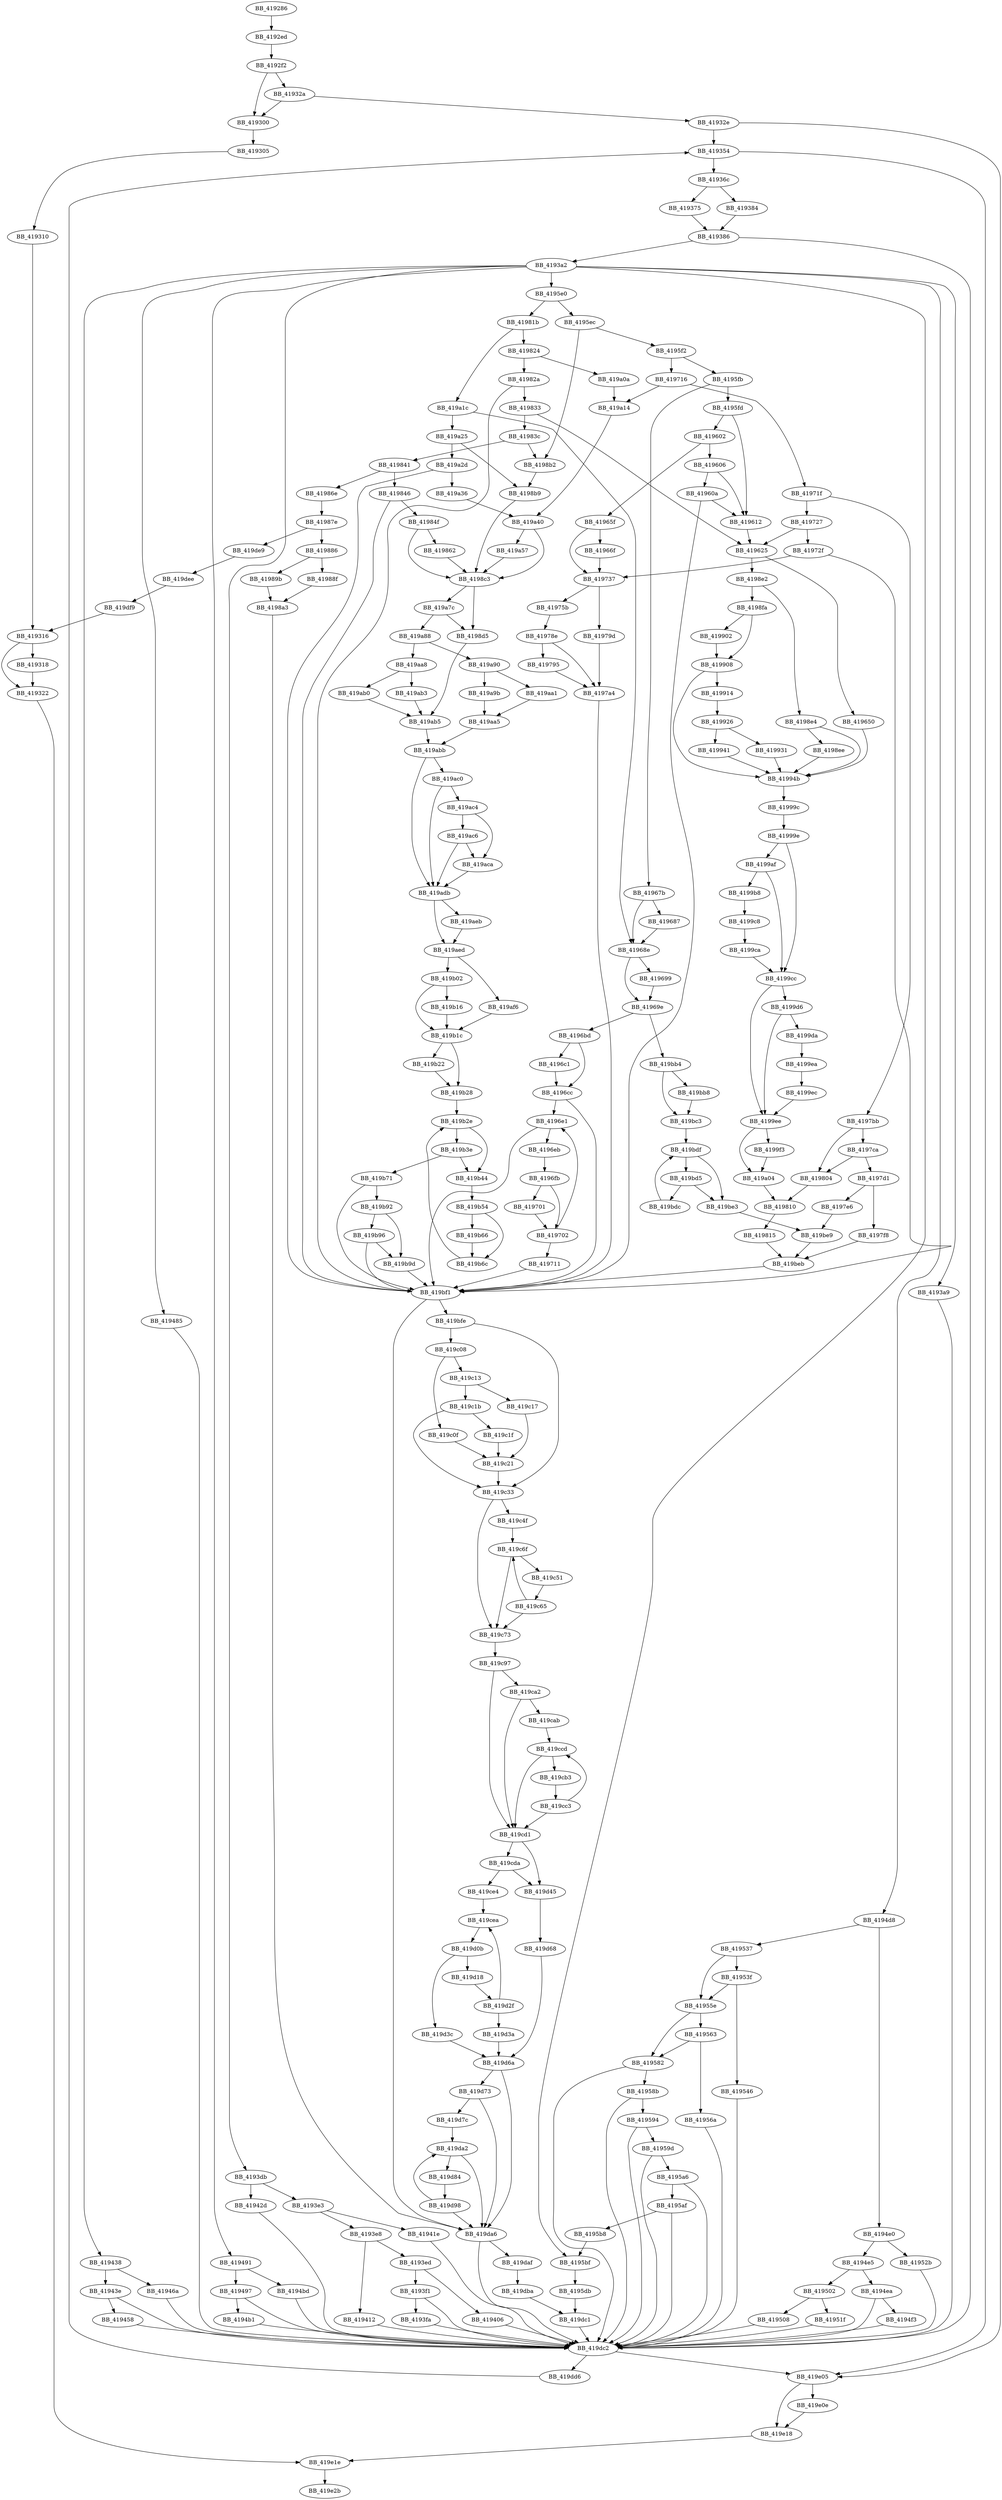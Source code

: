 DiGraph __woutput_l{
BB_419286->BB_4192ed
BB_4192ed->BB_4192f2
BB_4192f2->BB_419300
BB_4192f2->BB_41932a
BB_419300->BB_419305
BB_419305->BB_419310
BB_419310->BB_419316
BB_419316->BB_419318
BB_419316->BB_419322
BB_419318->BB_419322
BB_419322->BB_419e1e
BB_41932a->BB_419300
BB_41932a->BB_41932e
BB_41932e->BB_419354
BB_41932e->BB_419e05
BB_419354->BB_41936c
BB_419354->BB_419e05
BB_41936c->BB_419375
BB_41936c->BB_419384
BB_419375->BB_419386
BB_419384->BB_419386
BB_419386->BB_4193a2
BB_419386->BB_419dc2
BB_4193a2->BB_4193a9
BB_4193a2->BB_4193db
BB_4193a2->BB_419438
BB_4193a2->BB_419485
BB_4193a2->BB_419491
BB_4193a2->BB_4194d8
BB_4193a2->BB_4195bf
BB_4193a2->BB_4195e0
BB_4193a9->BB_419dc2
BB_4193db->BB_4193e3
BB_4193db->BB_41942d
BB_4193e3->BB_4193e8
BB_4193e3->BB_41941e
BB_4193e8->BB_4193ed
BB_4193e8->BB_419412
BB_4193ed->BB_4193f1
BB_4193ed->BB_419406
BB_4193f1->BB_4193fa
BB_4193f1->BB_419dc2
BB_4193fa->BB_419dc2
BB_419406->BB_419dc2
BB_419412->BB_419dc2
BB_41941e->BB_419dc2
BB_41942d->BB_419dc2
BB_419438->BB_41943e
BB_419438->BB_41946a
BB_41943e->BB_419458
BB_41943e->BB_419dc2
BB_419458->BB_419dc2
BB_41946a->BB_419dc2
BB_419485->BB_419dc2
BB_419491->BB_419497
BB_419491->BB_4194bd
BB_419497->BB_4194b1
BB_419497->BB_419dc2
BB_4194b1->BB_419dc2
BB_4194bd->BB_419dc2
BB_4194d8->BB_4194e0
BB_4194d8->BB_419537
BB_4194e0->BB_4194e5
BB_4194e0->BB_41952b
BB_4194e5->BB_4194ea
BB_4194e5->BB_419502
BB_4194ea->BB_4194f3
BB_4194ea->BB_419dc2
BB_4194f3->BB_419dc2
BB_419502->BB_419508
BB_419502->BB_41951f
BB_419508->BB_419dc2
BB_41951f->BB_419dc2
BB_41952b->BB_419dc2
BB_419537->BB_41953f
BB_419537->BB_41955e
BB_41953f->BB_419546
BB_41953f->BB_41955e
BB_419546->BB_419dc2
BB_41955e->BB_419563
BB_41955e->BB_419582
BB_419563->BB_41956a
BB_419563->BB_419582
BB_41956a->BB_419dc2
BB_419582->BB_41958b
BB_419582->BB_419dc2
BB_41958b->BB_419594
BB_41958b->BB_419dc2
BB_419594->BB_41959d
BB_419594->BB_419dc2
BB_41959d->BB_4195a6
BB_41959d->BB_419dc2
BB_4195a6->BB_4195af
BB_4195a6->BB_419dc2
BB_4195af->BB_4195b8
BB_4195af->BB_419dc2
BB_4195b8->BB_4195bf
BB_4195bf->BB_4195db
BB_4195db->BB_419dc1
BB_4195e0->BB_4195ec
BB_4195e0->BB_41981b
BB_4195ec->BB_4195f2
BB_4195ec->BB_4198b2
BB_4195f2->BB_4195fb
BB_4195f2->BB_419716
BB_4195fb->BB_4195fd
BB_4195fb->BB_41967b
BB_4195fd->BB_419602
BB_4195fd->BB_419612
BB_419602->BB_419606
BB_419602->BB_41965f
BB_419606->BB_41960a
BB_419606->BB_419612
BB_41960a->BB_419612
BB_41960a->BB_419bf1
BB_419612->BB_419625
BB_419625->BB_419650
BB_419625->BB_4198e2
BB_419650->BB_41994b
BB_41965f->BB_41966f
BB_41965f->BB_419737
BB_41966f->BB_419737
BB_41967b->BB_419687
BB_41967b->BB_41968e
BB_419687->BB_41968e
BB_41968e->BB_419699
BB_41968e->BB_41969e
BB_419699->BB_41969e
BB_41969e->BB_4196bd
BB_41969e->BB_419bb4
BB_4196bd->BB_4196c1
BB_4196bd->BB_4196cc
BB_4196c1->BB_4196cc
BB_4196cc->BB_4196e1
BB_4196cc->BB_419bf1
BB_4196e1->BB_4196eb
BB_4196e1->BB_419bf1
BB_4196eb->BB_4196fb
BB_4196fb->BB_419701
BB_4196fb->BB_419702
BB_419701->BB_419702
BB_419702->BB_4196e1
BB_419702->BB_419711
BB_419711->BB_419bf1
BB_419716->BB_41971f
BB_419716->BB_419a14
BB_41971f->BB_419727
BB_41971f->BB_4197bb
BB_419727->BB_419625
BB_419727->BB_41972f
BB_41972f->BB_419737
BB_41972f->BB_419bf1
BB_419737->BB_41975b
BB_419737->BB_41979d
BB_41975b->BB_41978e
BB_41978e->BB_419795
BB_41978e->BB_4197a4
BB_419795->BB_4197a4
BB_41979d->BB_4197a4
BB_4197a4->BB_419bf1
BB_4197bb->BB_4197ca
BB_4197bb->BB_419804
BB_4197ca->BB_4197d1
BB_4197ca->BB_419804
BB_4197d1->BB_4197e6
BB_4197d1->BB_4197f8
BB_4197e6->BB_419be9
BB_4197f8->BB_419beb
BB_419804->BB_419810
BB_419810->BB_419815
BB_419815->BB_419beb
BB_41981b->BB_419824
BB_41981b->BB_419a1c
BB_419824->BB_41982a
BB_419824->BB_419a0a
BB_41982a->BB_419833
BB_41982a->BB_419bf1
BB_419833->BB_419625
BB_419833->BB_41983c
BB_41983c->BB_419841
BB_41983c->BB_4198b2
BB_419841->BB_419846
BB_419841->BB_41986e
BB_419846->BB_41984f
BB_419846->BB_419bf1
BB_41984f->BB_419862
BB_41984f->BB_4198c3
BB_419862->BB_4198c3
BB_41986e->BB_41987e
BB_41987e->BB_419886
BB_41987e->BB_419de9
BB_419886->BB_41988f
BB_419886->BB_41989b
BB_41988f->BB_4198a3
BB_41989b->BB_4198a3
BB_4198a3->BB_419da6
BB_4198b2->BB_4198b9
BB_4198b9->BB_4198c3
BB_4198c3->BB_4198d5
BB_4198c3->BB_419a7c
BB_4198d5->BB_419ab5
BB_4198e2->BB_4198e4
BB_4198e2->BB_4198fa
BB_4198e4->BB_4198ee
BB_4198e4->BB_41994b
BB_4198ee->BB_41994b
BB_4198fa->BB_419902
BB_4198fa->BB_419908
BB_419902->BB_419908
BB_419908->BB_419914
BB_419908->BB_41994b
BB_419914->BB_419926
BB_419926->BB_419931
BB_419926->BB_419941
BB_419931->BB_41994b
BB_419941->BB_41994b
BB_41994b->BB_41999c
BB_41999c->BB_41999e
BB_41999e->BB_4199af
BB_41999e->BB_4199cc
BB_4199af->BB_4199b8
BB_4199af->BB_4199cc
BB_4199b8->BB_4199c8
BB_4199c8->BB_4199ca
BB_4199ca->BB_4199cc
BB_4199cc->BB_4199d6
BB_4199cc->BB_4199ee
BB_4199d6->BB_4199da
BB_4199d6->BB_4199ee
BB_4199da->BB_4199ea
BB_4199ea->BB_4199ec
BB_4199ec->BB_4199ee
BB_4199ee->BB_4199f3
BB_4199ee->BB_419a04
BB_4199f3->BB_419a04
BB_419a04->BB_419810
BB_419a0a->BB_419a14
BB_419a14->BB_419a40
BB_419a1c->BB_41968e
BB_419a1c->BB_419a25
BB_419a25->BB_4198b9
BB_419a25->BB_419a2d
BB_419a2d->BB_419a36
BB_419a2d->BB_419bf1
BB_419a36->BB_419a40
BB_419a40->BB_4198c3
BB_419a40->BB_419a57
BB_419a57->BB_4198c3
BB_419a7c->BB_4198d5
BB_419a7c->BB_419a88
BB_419a88->BB_419a90
BB_419a88->BB_419aa8
BB_419a90->BB_419a9b
BB_419a90->BB_419aa1
BB_419a9b->BB_419aa5
BB_419aa1->BB_419aa5
BB_419aa5->BB_419abb
BB_419aa8->BB_419ab0
BB_419aa8->BB_419ab3
BB_419ab0->BB_419ab5
BB_419ab3->BB_419ab5
BB_419ab5->BB_419abb
BB_419abb->BB_419ac0
BB_419abb->BB_419adb
BB_419ac0->BB_419ac4
BB_419ac0->BB_419adb
BB_419ac4->BB_419ac6
BB_419ac4->BB_419aca
BB_419ac6->BB_419aca
BB_419ac6->BB_419adb
BB_419aca->BB_419adb
BB_419adb->BB_419aeb
BB_419adb->BB_419aed
BB_419aeb->BB_419aed
BB_419aed->BB_419af6
BB_419aed->BB_419b02
BB_419af6->BB_419b1c
BB_419b02->BB_419b16
BB_419b02->BB_419b1c
BB_419b16->BB_419b1c
BB_419b1c->BB_419b22
BB_419b1c->BB_419b28
BB_419b22->BB_419b28
BB_419b28->BB_419b2e
BB_419b2e->BB_419b3e
BB_419b2e->BB_419b44
BB_419b3e->BB_419b44
BB_419b3e->BB_419b71
BB_419b44->BB_419b54
BB_419b54->BB_419b66
BB_419b54->BB_419b6c
BB_419b66->BB_419b6c
BB_419b6c->BB_419b2e
BB_419b71->BB_419b92
BB_419b71->BB_419bf1
BB_419b92->BB_419b96
BB_419b92->BB_419b9d
BB_419b96->BB_419b9d
BB_419b96->BB_419bf1
BB_419b9d->BB_419bf1
BB_419bb4->BB_419bb8
BB_419bb4->BB_419bc3
BB_419bb8->BB_419bc3
BB_419bc3->BB_419bdf
BB_419bd5->BB_419bdc
BB_419bd5->BB_419be3
BB_419bdc->BB_419bdf
BB_419bdf->BB_419bd5
BB_419bdf->BB_419be3
BB_419be3->BB_419be9
BB_419be9->BB_419beb
BB_419beb->BB_419bf1
BB_419bf1->BB_419bfe
BB_419bf1->BB_419da6
BB_419bfe->BB_419c08
BB_419bfe->BB_419c33
BB_419c08->BB_419c0f
BB_419c08->BB_419c13
BB_419c0f->BB_419c21
BB_419c13->BB_419c17
BB_419c13->BB_419c1b
BB_419c17->BB_419c21
BB_419c1b->BB_419c1f
BB_419c1b->BB_419c33
BB_419c1f->BB_419c21
BB_419c21->BB_419c33
BB_419c33->BB_419c4f
BB_419c33->BB_419c73
BB_419c4f->BB_419c6f
BB_419c51->BB_419c65
BB_419c65->BB_419c6f
BB_419c65->BB_419c73
BB_419c6f->BB_419c51
BB_419c6f->BB_419c73
BB_419c73->BB_419c97
BB_419c97->BB_419ca2
BB_419c97->BB_419cd1
BB_419ca2->BB_419cab
BB_419ca2->BB_419cd1
BB_419cab->BB_419ccd
BB_419cb3->BB_419cc3
BB_419cc3->BB_419ccd
BB_419cc3->BB_419cd1
BB_419ccd->BB_419cb3
BB_419ccd->BB_419cd1
BB_419cd1->BB_419cda
BB_419cd1->BB_419d45
BB_419cda->BB_419ce4
BB_419cda->BB_419d45
BB_419ce4->BB_419cea
BB_419cea->BB_419d0b
BB_419d0b->BB_419d18
BB_419d0b->BB_419d3c
BB_419d18->BB_419d2f
BB_419d2f->BB_419cea
BB_419d2f->BB_419d3a
BB_419d3a->BB_419d6a
BB_419d3c->BB_419d6a
BB_419d45->BB_419d68
BB_419d68->BB_419d6a
BB_419d6a->BB_419d73
BB_419d6a->BB_419da6
BB_419d73->BB_419d7c
BB_419d73->BB_419da6
BB_419d7c->BB_419da2
BB_419d84->BB_419d98
BB_419d98->BB_419da2
BB_419d98->BB_419da6
BB_419da2->BB_419d84
BB_419da2->BB_419da6
BB_419da6->BB_419daf
BB_419da6->BB_419dc2
BB_419daf->BB_419dba
BB_419dba->BB_419dc1
BB_419dc1->BB_419dc2
BB_419dc2->BB_419dd6
BB_419dc2->BB_419e05
BB_419dd6->BB_419354
BB_419de9->BB_419dee
BB_419dee->BB_419df9
BB_419df9->BB_419316
BB_419e05->BB_419e0e
BB_419e05->BB_419e18
BB_419e0e->BB_419e18
BB_419e18->BB_419e1e
BB_419e1e->BB_419e2b
}
